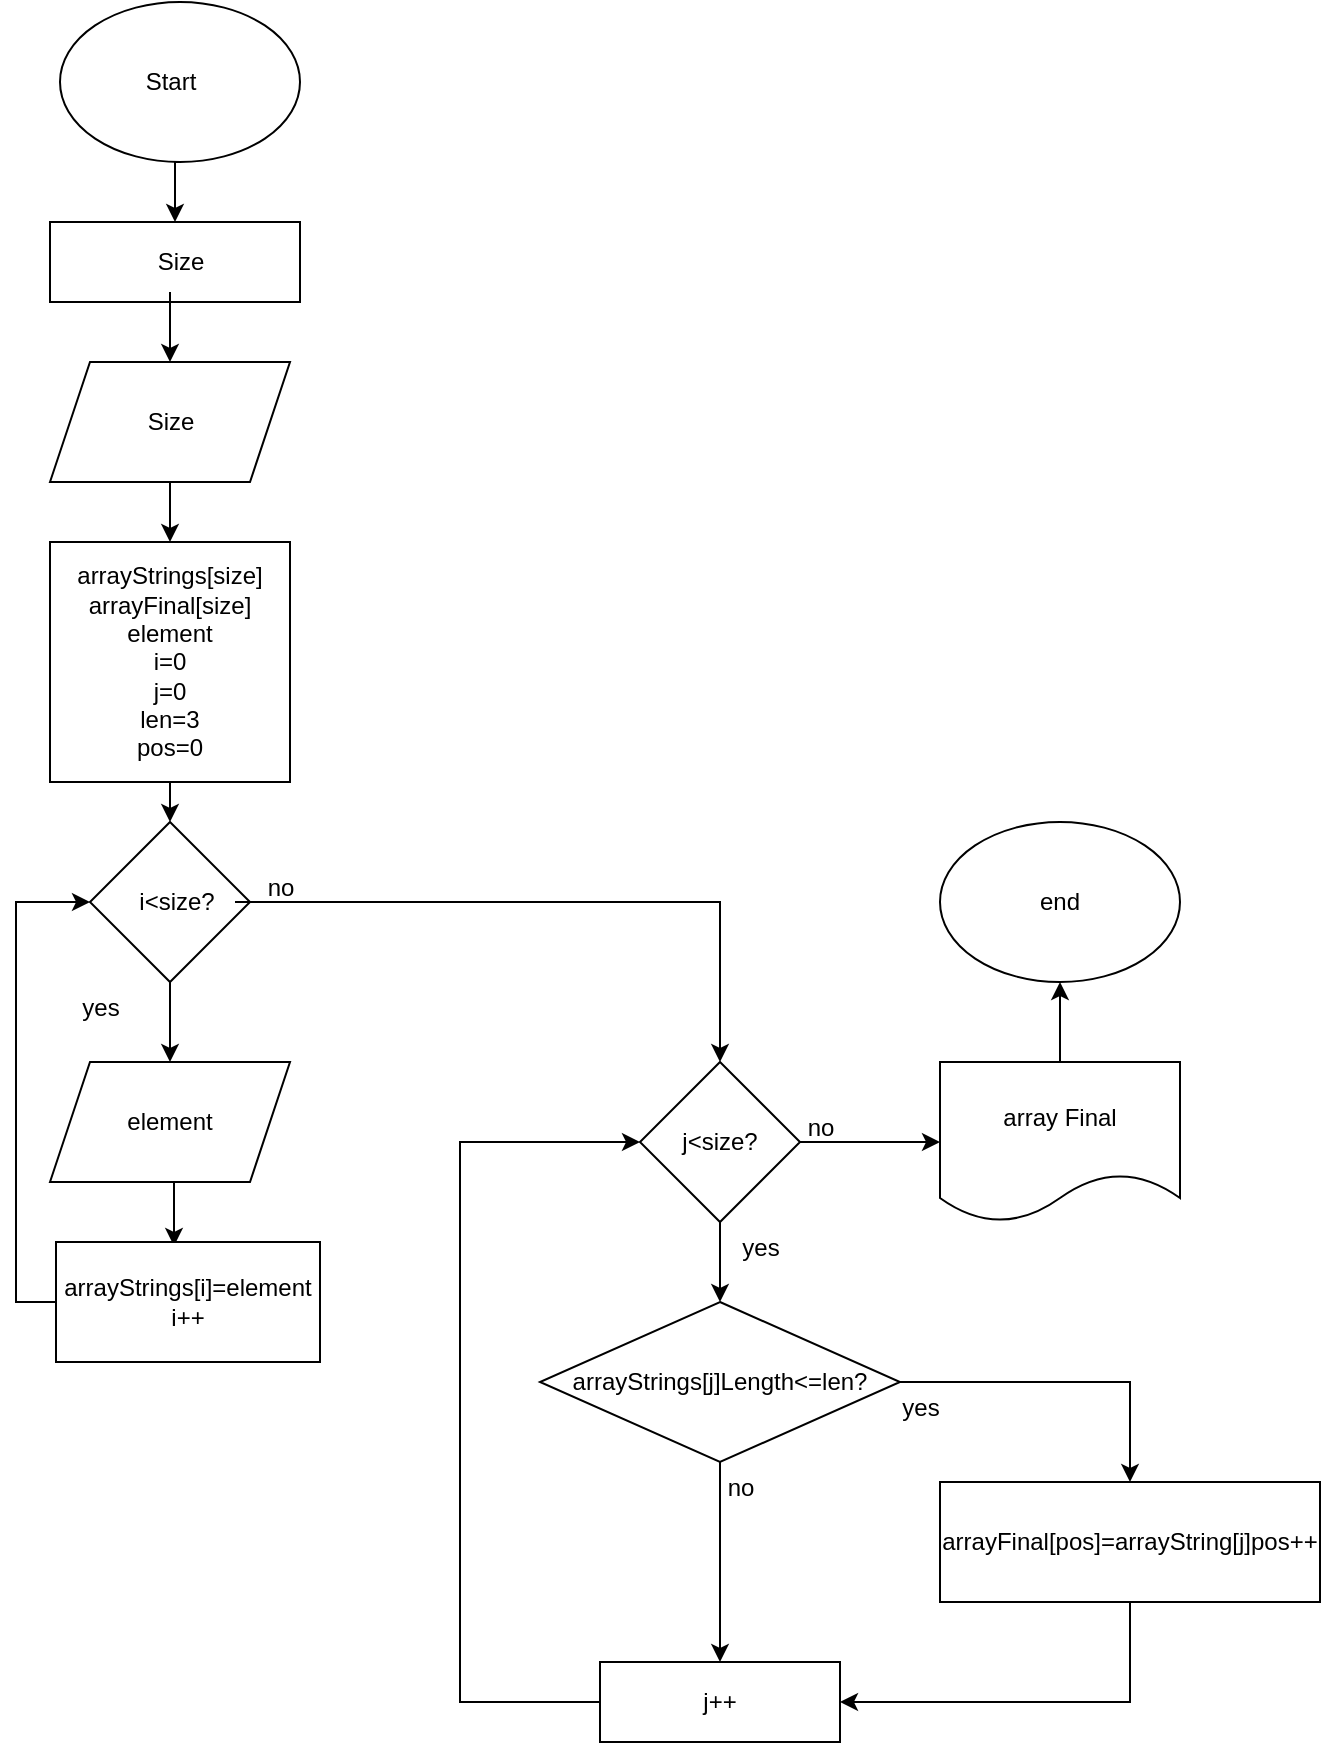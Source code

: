 <mxfile version="21.3.0" type="github">
  <diagram name="Страница 1" id="0DP7qlnoVnT0pCr1qBdJ">
    <mxGraphModel dx="880" dy="484" grid="1" gridSize="10" guides="1" tooltips="1" connect="1" arrows="1" fold="1" page="1" pageScale="1" pageWidth="1169" pageHeight="827" math="0" shadow="0">
      <root>
        <mxCell id="0" />
        <mxCell id="1" parent="0" />
        <mxCell id="nQP-X6j6WjNkBZGwkrE0-11" style="edgeStyle=orthogonalEdgeStyle;rounded=0;orthogonalLoop=1;jettySize=auto;html=1;exitX=0.5;exitY=1;exitDx=0;exitDy=0;entryX=0.5;entryY=0;entryDx=0;entryDy=0;" edge="1" parent="1" source="nQP-X6j6WjNkBZGwkrE0-2" target="nQP-X6j6WjNkBZGwkrE0-3">
          <mxGeometry relative="1" as="geometry" />
        </mxCell>
        <mxCell id="nQP-X6j6WjNkBZGwkrE0-2" value="" style="ellipse;whiteSpace=wrap;html=1;" vertex="1" parent="1">
          <mxGeometry x="360" y="20" width="120" height="80" as="geometry" />
        </mxCell>
        <mxCell id="nQP-X6j6WjNkBZGwkrE0-3" value="" style="rounded=0;whiteSpace=wrap;html=1;" vertex="1" parent="1">
          <mxGeometry x="355" y="130" width="125" height="40" as="geometry" />
        </mxCell>
        <mxCell id="nQP-X6j6WjNkBZGwkrE0-18" style="edgeStyle=orthogonalEdgeStyle;rounded=0;orthogonalLoop=1;jettySize=auto;html=1;exitX=0.5;exitY=1;exitDx=0;exitDy=0;entryX=0.5;entryY=0;entryDx=0;entryDy=0;" edge="1" parent="1" source="nQP-X6j6WjNkBZGwkrE0-4" target="nQP-X6j6WjNkBZGwkrE0-5">
          <mxGeometry relative="1" as="geometry" />
        </mxCell>
        <mxCell id="nQP-X6j6WjNkBZGwkrE0-4" value="" style="shape=parallelogram;perimeter=parallelogramPerimeter;whiteSpace=wrap;html=1;fixedSize=1;" vertex="1" parent="1">
          <mxGeometry x="355" y="200" width="120" height="60" as="geometry" />
        </mxCell>
        <mxCell id="nQP-X6j6WjNkBZGwkrE0-19" style="edgeStyle=orthogonalEdgeStyle;rounded=0;orthogonalLoop=1;jettySize=auto;html=1;exitX=0.5;exitY=1;exitDx=0;exitDy=0;entryX=0.5;entryY=0;entryDx=0;entryDy=0;" edge="1" parent="1" source="nQP-X6j6WjNkBZGwkrE0-5" target="nQP-X6j6WjNkBZGwkrE0-6">
          <mxGeometry relative="1" as="geometry" />
        </mxCell>
        <mxCell id="nQP-X6j6WjNkBZGwkrE0-5" value="&lt;font style=&quot;vertical-align: inherit;&quot;&gt;&lt;font style=&quot;vertical-align: inherit;&quot;&gt;аrrayStrings[size]&lt;br&gt;arrayFinal[size]&lt;br&gt;element&lt;br&gt;i=0&lt;br&gt;j=0&lt;br&gt;len=3&lt;br&gt;pos=0&lt;br&gt;&lt;/font&gt;&lt;/font&gt;" style="whiteSpace=wrap;html=1;aspect=fixed;" vertex="1" parent="1">
          <mxGeometry x="355" y="290" width="120" height="120" as="geometry" />
        </mxCell>
        <mxCell id="nQP-X6j6WjNkBZGwkrE0-22" style="edgeStyle=orthogonalEdgeStyle;rounded=0;orthogonalLoop=1;jettySize=auto;html=1;exitX=0.5;exitY=1;exitDx=0;exitDy=0;entryX=0.5;entryY=0;entryDx=0;entryDy=0;" edge="1" parent="1" source="nQP-X6j6WjNkBZGwkrE0-6" target="nQP-X6j6WjNkBZGwkrE0-21">
          <mxGeometry relative="1" as="geometry" />
        </mxCell>
        <mxCell id="nQP-X6j6WjNkBZGwkrE0-6" value="" style="rhombus;whiteSpace=wrap;html=1;" vertex="1" parent="1">
          <mxGeometry x="375" y="430" width="80" height="80" as="geometry" />
        </mxCell>
        <mxCell id="nQP-X6j6WjNkBZGwkrE0-7" value="&lt;font style=&quot;vertical-align: inherit;&quot;&gt;&lt;font style=&quot;vertical-align: inherit;&quot;&gt;Start&lt;/font&gt;&lt;/font&gt;" style="text;html=1;align=center;verticalAlign=middle;resizable=0;points=[];autosize=1;strokeColor=none;fillColor=none;" vertex="1" parent="1">
          <mxGeometry x="390" y="45" width="50" height="30" as="geometry" />
        </mxCell>
        <mxCell id="nQP-X6j6WjNkBZGwkrE0-15" style="edgeStyle=orthogonalEdgeStyle;rounded=0;orthogonalLoop=1;jettySize=auto;html=1;entryX=0.5;entryY=0;entryDx=0;entryDy=0;" edge="1" parent="1" source="nQP-X6j6WjNkBZGwkrE0-8" target="nQP-X6j6WjNkBZGwkrE0-4">
          <mxGeometry relative="1" as="geometry">
            <Array as="points">
              <mxPoint x="415" y="200" />
              <mxPoint x="415" y="200" />
            </Array>
          </mxGeometry>
        </mxCell>
        <mxCell id="nQP-X6j6WjNkBZGwkrE0-8" value="&lt;font style=&quot;vertical-align: inherit;&quot;&gt;&lt;font style=&quot;vertical-align: inherit;&quot;&gt;Size&lt;/font&gt;&lt;/font&gt;" style="text;html=1;align=center;verticalAlign=middle;resizable=0;points=[];autosize=1;strokeColor=none;fillColor=none;" vertex="1" parent="1">
          <mxGeometry x="395" y="135" width="50" height="30" as="geometry" />
        </mxCell>
        <mxCell id="nQP-X6j6WjNkBZGwkrE0-9" value="&lt;font style=&quot;vertical-align: inherit;&quot;&gt;&lt;font style=&quot;vertical-align: inherit;&quot;&gt;Size&lt;/font&gt;&lt;/font&gt;" style="text;html=1;align=center;verticalAlign=middle;resizable=0;points=[];autosize=1;strokeColor=none;fillColor=none;" vertex="1" parent="1">
          <mxGeometry x="390" y="215" width="50" height="30" as="geometry" />
        </mxCell>
        <mxCell id="nQP-X6j6WjNkBZGwkrE0-29" style="edgeStyle=orthogonalEdgeStyle;rounded=0;orthogonalLoop=1;jettySize=auto;html=1;entryX=0.5;entryY=0;entryDx=0;entryDy=0;" edge="1" parent="1" source="nQP-X6j6WjNkBZGwkrE0-20" target="nQP-X6j6WjNkBZGwkrE0-27">
          <mxGeometry relative="1" as="geometry" />
        </mxCell>
        <mxCell id="nQP-X6j6WjNkBZGwkrE0-20" value="i&amp;lt;size?" style="text;html=1;align=center;verticalAlign=middle;resizable=0;points=[];autosize=1;strokeColor=none;fillColor=none;" vertex="1" parent="1">
          <mxGeometry x="387.5" y="455" width="60" height="30" as="geometry" />
        </mxCell>
        <mxCell id="nQP-X6j6WjNkBZGwkrE0-24" style="edgeStyle=orthogonalEdgeStyle;rounded=0;orthogonalLoop=1;jettySize=auto;html=1;exitX=0.5;exitY=1;exitDx=0;exitDy=0;entryX=0.447;entryY=0.033;entryDx=0;entryDy=0;entryPerimeter=0;" edge="1" parent="1" source="nQP-X6j6WjNkBZGwkrE0-21" target="nQP-X6j6WjNkBZGwkrE0-23">
          <mxGeometry relative="1" as="geometry" />
        </mxCell>
        <mxCell id="nQP-X6j6WjNkBZGwkrE0-21" value="element" style="shape=parallelogram;perimeter=parallelogramPerimeter;whiteSpace=wrap;html=1;fixedSize=1;" vertex="1" parent="1">
          <mxGeometry x="355" y="550" width="120" height="60" as="geometry" />
        </mxCell>
        <mxCell id="nQP-X6j6WjNkBZGwkrE0-25" style="edgeStyle=orthogonalEdgeStyle;rounded=0;orthogonalLoop=1;jettySize=auto;html=1;exitX=0;exitY=0.5;exitDx=0;exitDy=0;entryX=0;entryY=0.5;entryDx=0;entryDy=0;" edge="1" parent="1" source="nQP-X6j6WjNkBZGwkrE0-23" target="nQP-X6j6WjNkBZGwkrE0-6">
          <mxGeometry relative="1" as="geometry" />
        </mxCell>
        <mxCell id="nQP-X6j6WjNkBZGwkrE0-23" value="arrayStrings[i]=element i++" style="rounded=0;whiteSpace=wrap;html=1;" vertex="1" parent="1">
          <mxGeometry x="358" y="640" width="132" height="60" as="geometry" />
        </mxCell>
        <mxCell id="nQP-X6j6WjNkBZGwkrE0-26" value="yes" style="text;html=1;align=center;verticalAlign=middle;resizable=0;points=[];autosize=1;strokeColor=none;fillColor=none;" vertex="1" parent="1">
          <mxGeometry x="360" y="508" width="40" height="30" as="geometry" />
        </mxCell>
        <mxCell id="nQP-X6j6WjNkBZGwkrE0-33" style="edgeStyle=orthogonalEdgeStyle;rounded=0;orthogonalLoop=1;jettySize=auto;html=1;exitX=1;exitY=0.5;exitDx=0;exitDy=0;entryX=0;entryY=0.5;entryDx=0;entryDy=0;" edge="1" parent="1" source="nQP-X6j6WjNkBZGwkrE0-27" target="nQP-X6j6WjNkBZGwkrE0-31">
          <mxGeometry relative="1" as="geometry" />
        </mxCell>
        <mxCell id="nQP-X6j6WjNkBZGwkrE0-36" style="edgeStyle=orthogonalEdgeStyle;rounded=0;orthogonalLoop=1;jettySize=auto;html=1;exitX=0.5;exitY=1;exitDx=0;exitDy=0;entryX=0.5;entryY=0;entryDx=0;entryDy=0;" edge="1" parent="1" source="nQP-X6j6WjNkBZGwkrE0-27" target="nQP-X6j6WjNkBZGwkrE0-28">
          <mxGeometry relative="1" as="geometry" />
        </mxCell>
        <mxCell id="nQP-X6j6WjNkBZGwkrE0-27" value="j&amp;lt;size?" style="rhombus;whiteSpace=wrap;html=1;" vertex="1" parent="1">
          <mxGeometry x="650" y="550" width="80" height="80" as="geometry" />
        </mxCell>
        <mxCell id="nQP-X6j6WjNkBZGwkrE0-41" style="edgeStyle=orthogonalEdgeStyle;rounded=0;orthogonalLoop=1;jettySize=auto;html=1;exitX=1;exitY=0.5;exitDx=0;exitDy=0;entryX=0.5;entryY=0;entryDx=0;entryDy=0;" edge="1" parent="1" source="nQP-X6j6WjNkBZGwkrE0-28" target="nQP-X6j6WjNkBZGwkrE0-38">
          <mxGeometry relative="1" as="geometry" />
        </mxCell>
        <mxCell id="nQP-X6j6WjNkBZGwkrE0-44" style="edgeStyle=orthogonalEdgeStyle;rounded=0;orthogonalLoop=1;jettySize=auto;html=1;exitX=0.5;exitY=1;exitDx=0;exitDy=0;entryX=0.5;entryY=0;entryDx=0;entryDy=0;" edge="1" parent="1" source="nQP-X6j6WjNkBZGwkrE0-28" target="nQP-X6j6WjNkBZGwkrE0-39">
          <mxGeometry relative="1" as="geometry" />
        </mxCell>
        <mxCell id="nQP-X6j6WjNkBZGwkrE0-28" value="arrayStrings[j]Length&amp;lt;=len?" style="rhombus;whiteSpace=wrap;html=1;" vertex="1" parent="1">
          <mxGeometry x="600" y="670" width="180" height="80" as="geometry" />
        </mxCell>
        <mxCell id="nQP-X6j6WjNkBZGwkrE0-30" value="no" style="text;html=1;align=center;verticalAlign=middle;resizable=0;points=[];autosize=1;strokeColor=none;fillColor=none;" vertex="1" parent="1">
          <mxGeometry x="450" y="448" width="40" height="30" as="geometry" />
        </mxCell>
        <mxCell id="nQP-X6j6WjNkBZGwkrE0-34" style="edgeStyle=orthogonalEdgeStyle;rounded=0;orthogonalLoop=1;jettySize=auto;html=1;exitX=0.5;exitY=0;exitDx=0;exitDy=0;entryX=0.5;entryY=1;entryDx=0;entryDy=0;" edge="1" parent="1" source="nQP-X6j6WjNkBZGwkrE0-31" target="nQP-X6j6WjNkBZGwkrE0-32">
          <mxGeometry relative="1" as="geometry" />
        </mxCell>
        <mxCell id="nQP-X6j6WjNkBZGwkrE0-31" value="array Final" style="shape=document;whiteSpace=wrap;html=1;boundedLbl=1;" vertex="1" parent="1">
          <mxGeometry x="800" y="550" width="120" height="80" as="geometry" />
        </mxCell>
        <mxCell id="nQP-X6j6WjNkBZGwkrE0-32" value="end" style="ellipse;whiteSpace=wrap;html=1;" vertex="1" parent="1">
          <mxGeometry x="800" y="430" width="120" height="80" as="geometry" />
        </mxCell>
        <mxCell id="nQP-X6j6WjNkBZGwkrE0-35" value="no" style="text;html=1;align=center;verticalAlign=middle;resizable=0;points=[];autosize=1;strokeColor=none;fillColor=none;" vertex="1" parent="1">
          <mxGeometry x="720" y="568" width="40" height="30" as="geometry" />
        </mxCell>
        <mxCell id="nQP-X6j6WjNkBZGwkrE0-37" value="yes" style="text;html=1;align=center;verticalAlign=middle;resizable=0;points=[];autosize=1;strokeColor=none;fillColor=none;" vertex="1" parent="1">
          <mxGeometry x="690" y="628" width="40" height="30" as="geometry" />
        </mxCell>
        <mxCell id="nQP-X6j6WjNkBZGwkrE0-45" style="edgeStyle=orthogonalEdgeStyle;rounded=0;orthogonalLoop=1;jettySize=auto;html=1;exitX=0.5;exitY=1;exitDx=0;exitDy=0;entryX=1;entryY=0.5;entryDx=0;entryDy=0;" edge="1" parent="1" source="nQP-X6j6WjNkBZGwkrE0-38" target="nQP-X6j6WjNkBZGwkrE0-39">
          <mxGeometry relative="1" as="geometry" />
        </mxCell>
        <mxCell id="nQP-X6j6WjNkBZGwkrE0-38" value="arrayFinal[pos]=arrayString[j]pos++" style="rounded=0;whiteSpace=wrap;html=1;" vertex="1" parent="1">
          <mxGeometry x="800" y="760" width="190" height="60" as="geometry" />
        </mxCell>
        <mxCell id="nQP-X6j6WjNkBZGwkrE0-47" style="edgeStyle=orthogonalEdgeStyle;rounded=0;orthogonalLoop=1;jettySize=auto;html=1;exitX=0;exitY=0.5;exitDx=0;exitDy=0;entryX=0;entryY=0.5;entryDx=0;entryDy=0;" edge="1" parent="1" source="nQP-X6j6WjNkBZGwkrE0-39" target="nQP-X6j6WjNkBZGwkrE0-27">
          <mxGeometry relative="1" as="geometry">
            <Array as="points">
              <mxPoint x="560" y="870" />
              <mxPoint x="560" y="590" />
            </Array>
          </mxGeometry>
        </mxCell>
        <mxCell id="nQP-X6j6WjNkBZGwkrE0-39" value="j++" style="rounded=0;whiteSpace=wrap;html=1;" vertex="1" parent="1">
          <mxGeometry x="630" y="850" width="120" height="40" as="geometry" />
        </mxCell>
        <mxCell id="nQP-X6j6WjNkBZGwkrE0-42" value="yes" style="text;html=1;align=center;verticalAlign=middle;resizable=0;points=[];autosize=1;strokeColor=none;fillColor=none;" vertex="1" parent="1">
          <mxGeometry x="770" y="708" width="40" height="30" as="geometry" />
        </mxCell>
        <mxCell id="nQP-X6j6WjNkBZGwkrE0-43" style="edgeStyle=orthogonalEdgeStyle;rounded=0;orthogonalLoop=1;jettySize=auto;html=1;exitX=0.5;exitY=1;exitDx=0;exitDy=0;" edge="1" parent="1" source="nQP-X6j6WjNkBZGwkrE0-39" target="nQP-X6j6WjNkBZGwkrE0-39">
          <mxGeometry relative="1" as="geometry" />
        </mxCell>
        <mxCell id="nQP-X6j6WjNkBZGwkrE0-46" value="no" style="text;html=1;align=center;verticalAlign=middle;resizable=0;points=[];autosize=1;strokeColor=none;fillColor=none;" vertex="1" parent="1">
          <mxGeometry x="680" y="748" width="40" height="30" as="geometry" />
        </mxCell>
      </root>
    </mxGraphModel>
  </diagram>
</mxfile>
